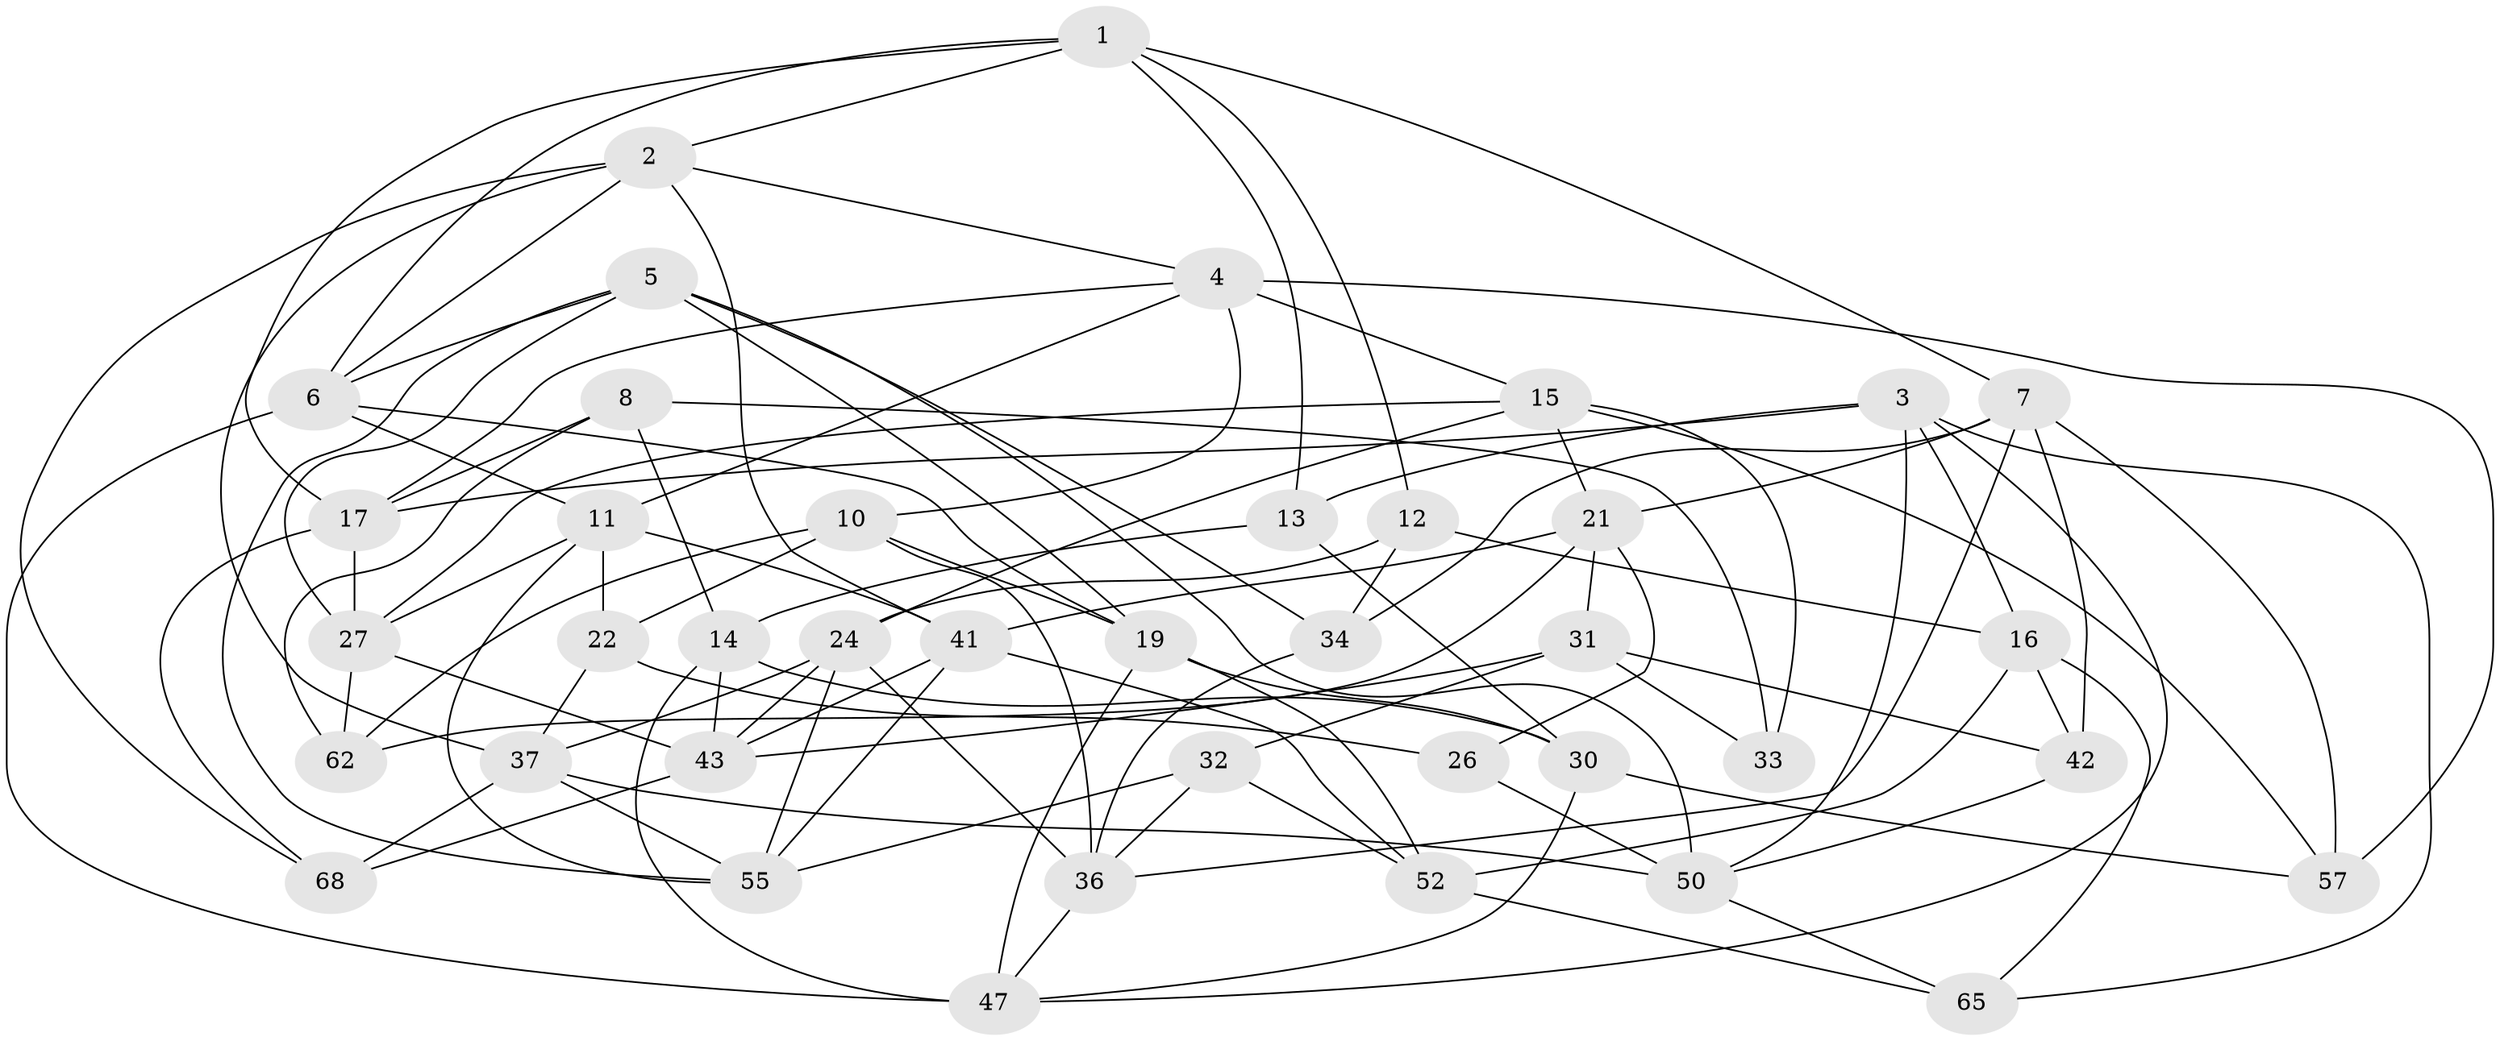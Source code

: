 // Generated by graph-tools (version 1.1) at 2025/24/03/03/25 07:24:27]
// undirected, 40 vertices, 103 edges
graph export_dot {
graph [start="1"]
  node [color=gray90,style=filled];
  1 [super="+49"];
  2 [super="+58"];
  3 [super="+28"];
  4 [super="+9"];
  5 [super="+44"];
  6 [super="+48"];
  7 [super="+20"];
  8;
  10 [super="+23"];
  11 [super="+67"];
  12;
  13;
  14 [super="+45"];
  15 [super="+56"];
  16 [super="+63"];
  17 [super="+18"];
  19 [super="+66"];
  21 [super="+35"];
  22 [super="+25"];
  24 [super="+29"];
  26;
  27 [super="+39"];
  30 [super="+64"];
  31 [super="+38"];
  32;
  33;
  34;
  36 [super="+40"];
  37 [super="+51"];
  41 [super="+46"];
  42;
  43 [super="+53"];
  47 [super="+54"];
  50 [super="+61"];
  52 [super="+60"];
  55 [super="+59"];
  57;
  62;
  65;
  68;
  1 -- 13;
  1 -- 12;
  1 -- 2;
  1 -- 17;
  1 -- 7;
  1 -- 6;
  2 -- 4;
  2 -- 68;
  2 -- 37;
  2 -- 6;
  2 -- 41;
  3 -- 13;
  3 -- 65;
  3 -- 16;
  3 -- 17;
  3 -- 50;
  3 -- 47;
  4 -- 57;
  4 -- 11;
  4 -- 15;
  4 -- 17;
  4 -- 10;
  5 -- 34;
  5 -- 6;
  5 -- 19;
  5 -- 27;
  5 -- 50;
  5 -- 55;
  6 -- 11;
  6 -- 19;
  6 -- 47;
  7 -- 21;
  7 -- 34;
  7 -- 57;
  7 -- 42;
  7 -- 36;
  8 -- 33;
  8 -- 62;
  8 -- 17;
  8 -- 14;
  10 -- 36;
  10 -- 62;
  10 -- 19;
  10 -- 22 [weight=2];
  11 -- 27;
  11 -- 22;
  11 -- 55;
  11 -- 41;
  12 -- 16;
  12 -- 34;
  12 -- 24;
  13 -- 14;
  13 -- 30;
  14 -- 30 [weight=2];
  14 -- 43;
  14 -- 47;
  15 -- 33;
  15 -- 57;
  15 -- 24;
  15 -- 21;
  15 -- 27;
  16 -- 65;
  16 -- 42;
  16 -- 52 [weight=2];
  17 -- 27;
  17 -- 68;
  19 -- 52;
  19 -- 47;
  19 -- 30;
  21 -- 62;
  21 -- 41;
  21 -- 26;
  21 -- 31;
  22 -- 26 [weight=2];
  22 -- 37;
  24 -- 36;
  24 -- 43;
  24 -- 55;
  24 -- 37;
  26 -- 50;
  27 -- 62;
  27 -- 43;
  30 -- 47;
  30 -- 57;
  31 -- 42;
  31 -- 33 [weight=2];
  31 -- 32;
  31 -- 43;
  32 -- 55;
  32 -- 52;
  32 -- 36;
  34 -- 36;
  36 -- 47;
  37 -- 68;
  37 -- 50;
  37 -- 55;
  41 -- 43;
  41 -- 55;
  41 -- 52;
  42 -- 50;
  43 -- 68;
  50 -- 65;
  52 -- 65;
}
